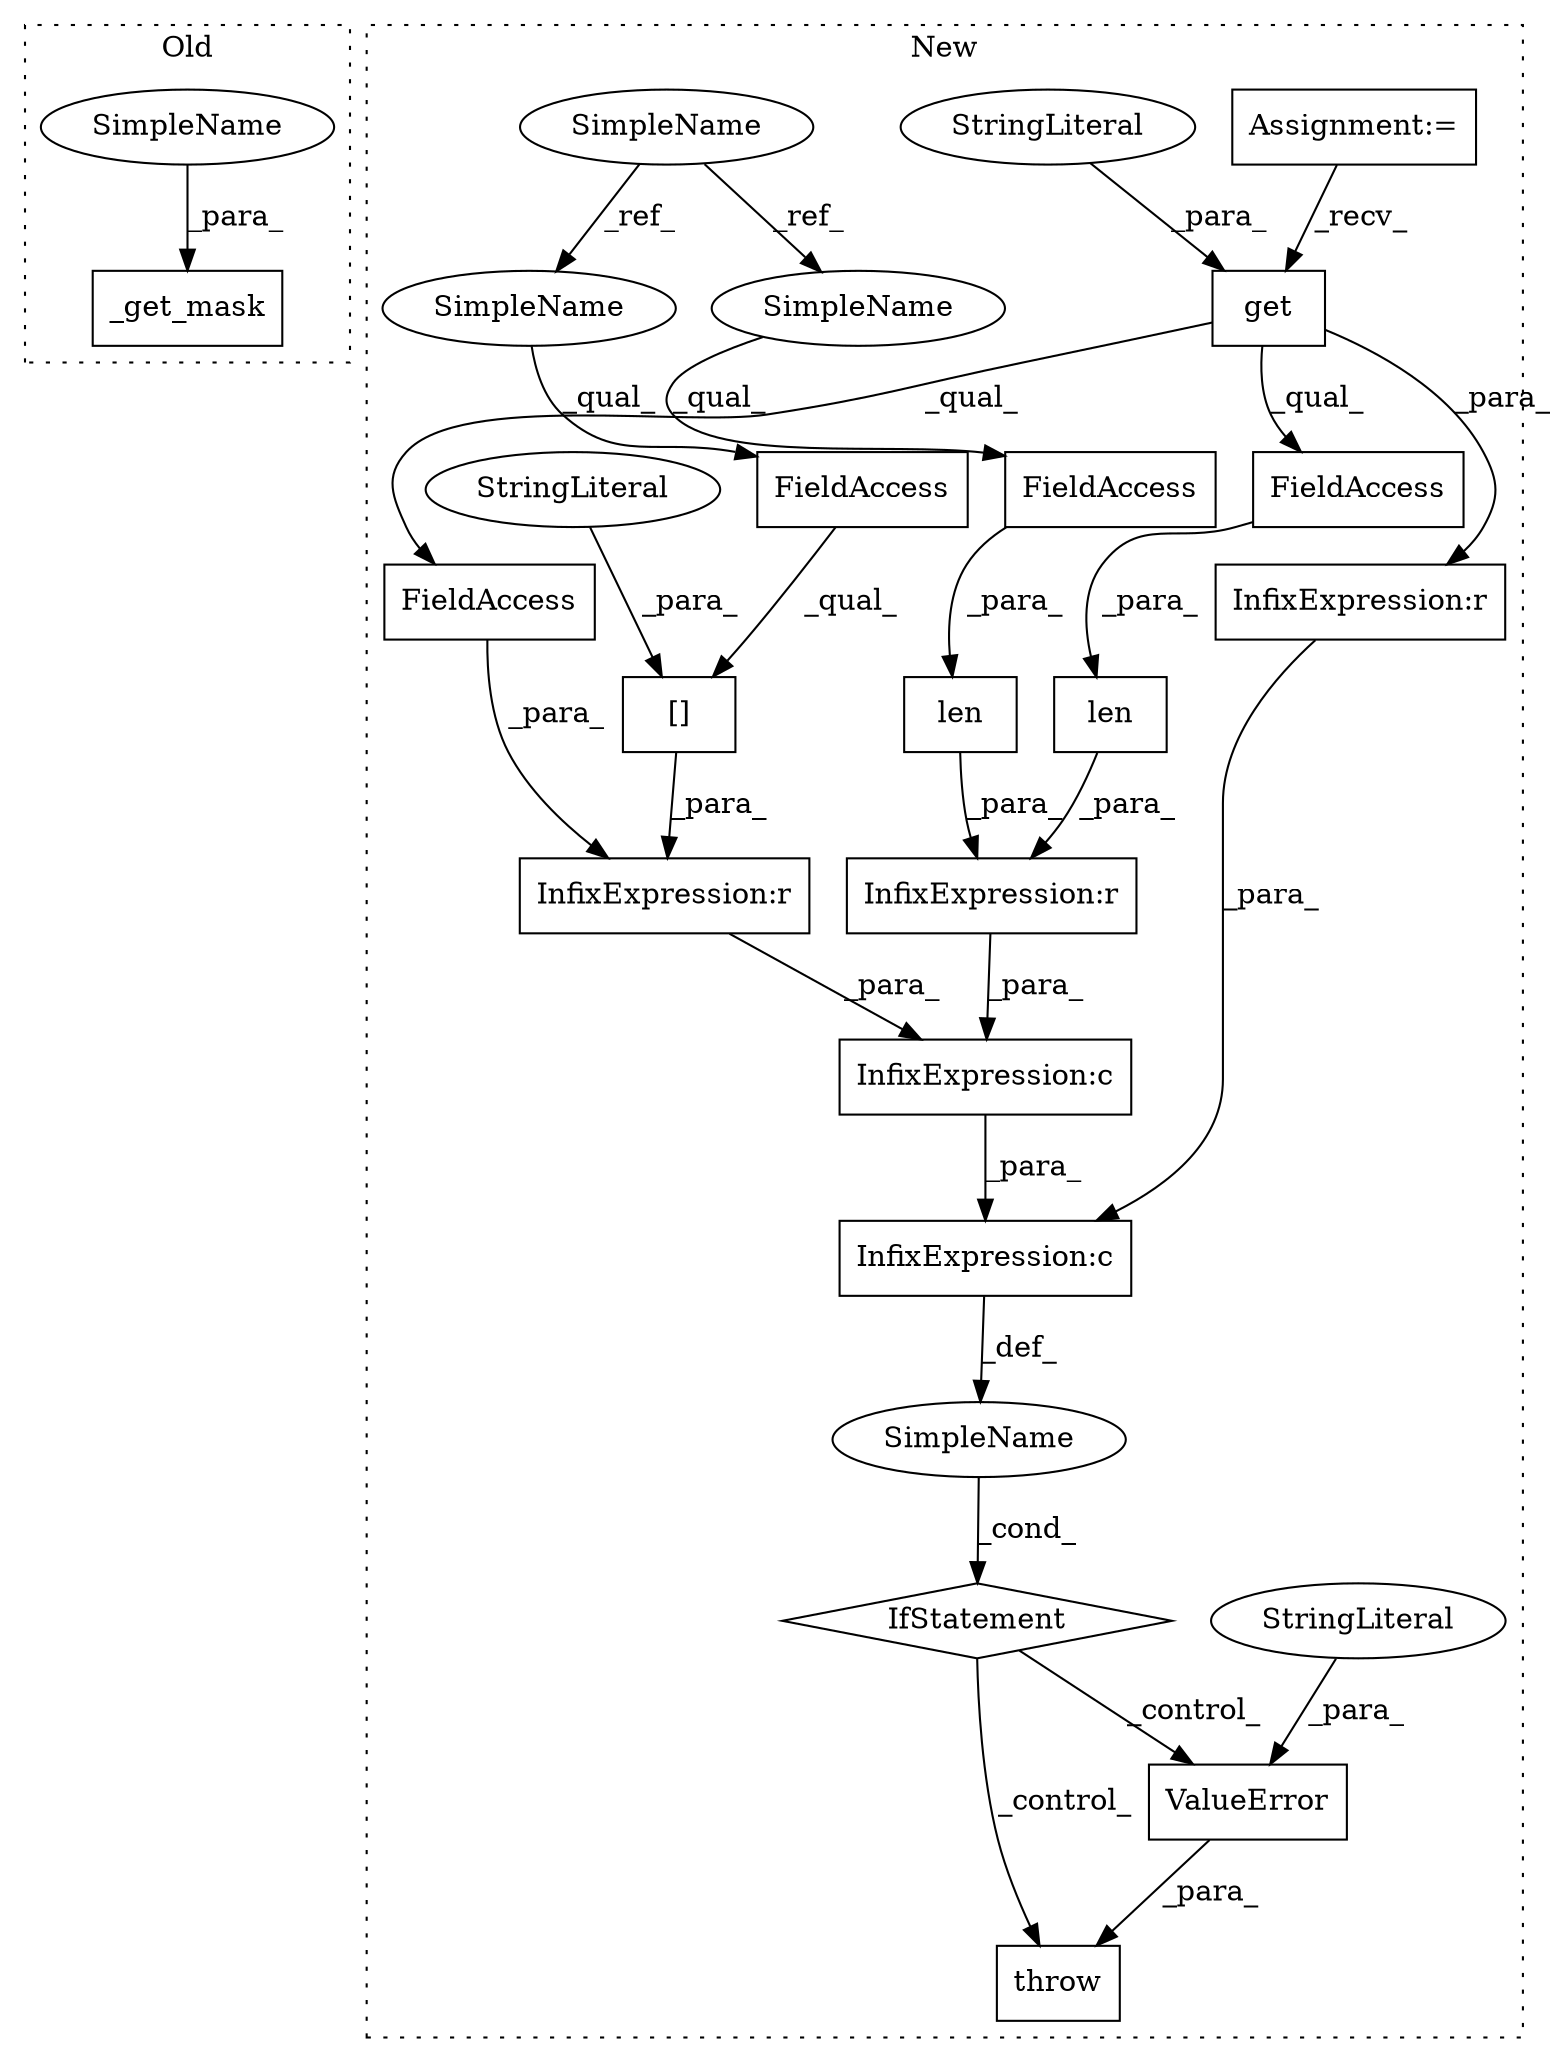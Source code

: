 digraph G {
subgraph cluster0 {
1 [label="_get_mask" a="32" s="2194,2212" l="10,1" shape="box"];
26 [label="SimpleName" a="42" s="2204" l="1" shape="ellipse"];
label = "Old";
style="dotted";
}
subgraph cluster1 {
2 [label="[]" a="2" s="2257,2297" l="8,1" shape="box"];
3 [label="InfixExpression:r" a="27" s="2253" l="4" shape="box"];
4 [label="InfixExpression:c" a="27" s="2201" l="4" shape="box"];
5 [label="InfixExpression:c" a="27" s="2238" l="4" shape="box"];
6 [label="StringLiteral" a="45" s="2265" l="32" shape="ellipse"];
7 [label="InfixExpression:r" a="27" s="2222" l="3" shape="box"];
8 [label="InfixExpression:r" a="27" s="2192" l="4" shape="box"];
9 [label="len" a="32" s="2225,2236" l="4,1" shape="box"];
10 [label="throw" a="53" s="2310" l="6" shape="box"];
11 [label="len" a="32" s="2207,2221" l="4,1" shape="box"];
12 [label="FieldAccess" a="22" s="2243" l="10" shape="box"];
13 [label="FieldAccess" a="22" s="2229" l="7" shape="box"];
14 [label="SimpleName" a="42" s="2096" l="1" shape="ellipse"];
15 [label="FieldAccess" a="22" s="2257" l="7" shape="box"];
16 [label="FieldAccess" a="22" s="2211" l="10" shape="box"];
17 [label="SimpleName" a="42" s="" l="" shape="ellipse"];
18 [label="IfStatement" a="25" s="2183,2300" l="4,2" shape="diamond"];
19 [label="get" a="32" s="2166,2176" l="4,1" shape="box"];
20 [label="ValueError" a="32" s="2316,2377" l="11,1" shape="box"];
21 [label="StringLiteral" a="45" s="2170" l="6" shape="ellipse"];
22 [label="StringLiteral" a="45" s="2327" l="50" shape="ellipse"];
23 [label="Assignment:=" a="7" s="2070" l="6" shape="box"];
24 [label="SimpleName" a="42" s="2229" l="1" shape="ellipse"];
25 [label="SimpleName" a="42" s="2257" l="1" shape="ellipse"];
label = "New";
style="dotted";
}
2 -> 3 [label="_para_"];
3 -> 5 [label="_para_"];
4 -> 17 [label="_def_"];
5 -> 4 [label="_para_"];
6 -> 2 [label="_para_"];
7 -> 5 [label="_para_"];
8 -> 4 [label="_para_"];
9 -> 7 [label="_para_"];
11 -> 7 [label="_para_"];
12 -> 3 [label="_para_"];
13 -> 9 [label="_para_"];
14 -> 25 [label="_ref_"];
14 -> 24 [label="_ref_"];
15 -> 2 [label="_qual_"];
16 -> 11 [label="_para_"];
17 -> 18 [label="_cond_"];
18 -> 20 [label="_control_"];
18 -> 10 [label="_control_"];
19 -> 8 [label="_para_"];
19 -> 16 [label="_qual_"];
19 -> 12 [label="_qual_"];
20 -> 10 [label="_para_"];
21 -> 19 [label="_para_"];
22 -> 20 [label="_para_"];
23 -> 19 [label="_recv_"];
24 -> 13 [label="_qual_"];
25 -> 15 [label="_qual_"];
26 -> 1 [label="_para_"];
}